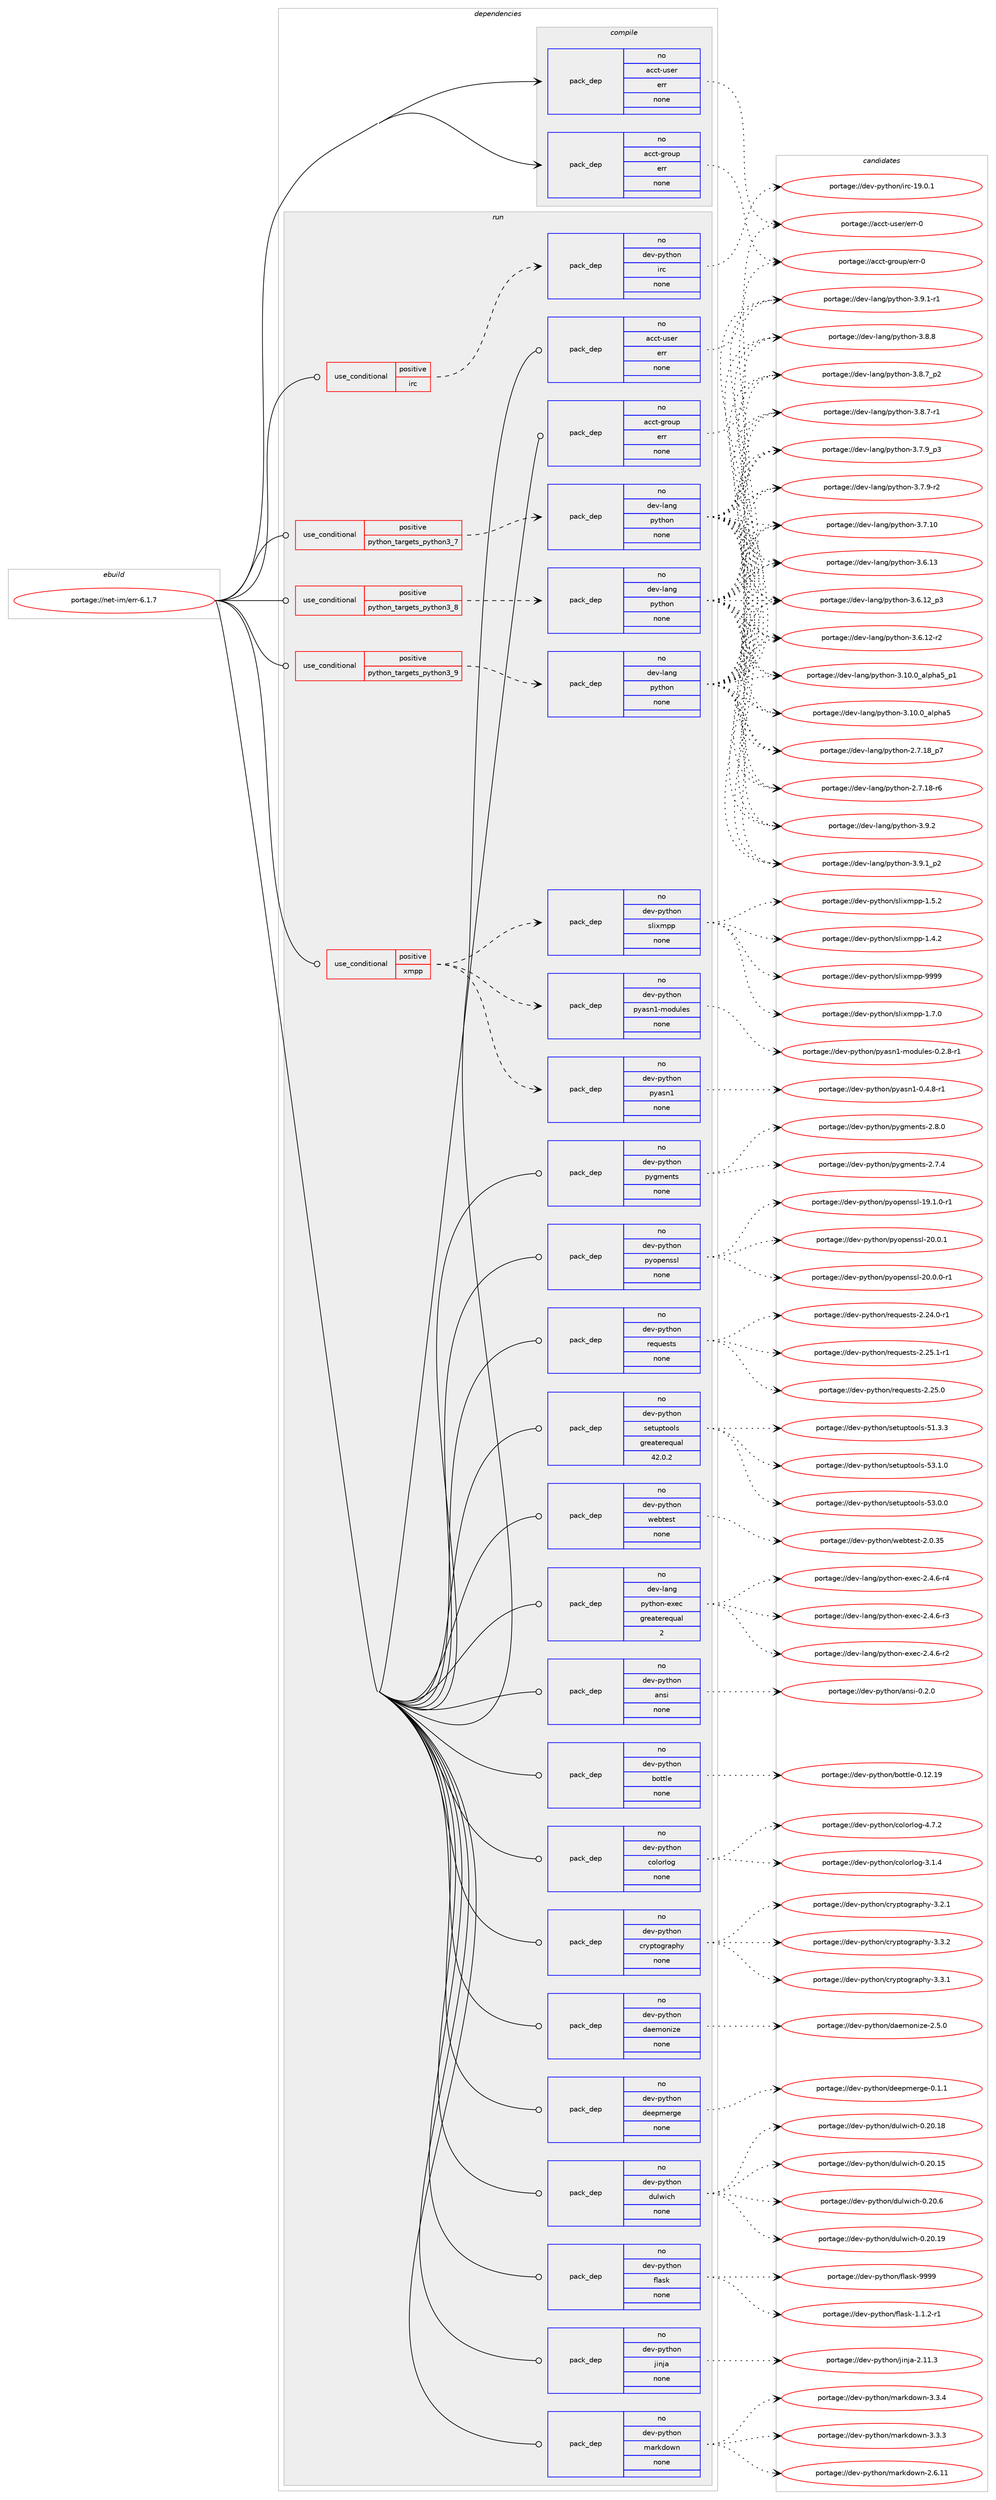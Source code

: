 digraph prolog {

# *************
# Graph options
# *************

newrank=true;
concentrate=true;
compound=true;
graph [rankdir=LR,fontname=Helvetica,fontsize=10,ranksep=1.5];#, ranksep=2.5, nodesep=0.2];
edge  [arrowhead=vee];
node  [fontname=Helvetica,fontsize=10];

# **********
# The ebuild
# **********

subgraph cluster_leftcol {
color=gray;
rank=same;
label=<<i>ebuild</i>>;
id [label="portage://net-im/err-6.1.7", color=red, width=4, href="../net-im/err-6.1.7.svg"];
}

# ****************
# The dependencies
# ****************

subgraph cluster_midcol {
color=gray;
label=<<i>dependencies</i>>;
subgraph cluster_compile {
fillcolor="#eeeeee";
style=filled;
label=<<i>compile</i>>;
subgraph pack6318 {
dependency8652 [label=<<TABLE BORDER="0" CELLBORDER="1" CELLSPACING="0" CELLPADDING="4" WIDTH="220"><TR><TD ROWSPAN="6" CELLPADDING="30">pack_dep</TD></TR><TR><TD WIDTH="110">no</TD></TR><TR><TD>acct-group</TD></TR><TR><TD>err</TD></TR><TR><TD>none</TD></TR><TR><TD></TD></TR></TABLE>>, shape=none, color=blue];
}
id:e -> dependency8652:w [weight=20,style="solid",arrowhead="vee"];
subgraph pack6319 {
dependency8653 [label=<<TABLE BORDER="0" CELLBORDER="1" CELLSPACING="0" CELLPADDING="4" WIDTH="220"><TR><TD ROWSPAN="6" CELLPADDING="30">pack_dep</TD></TR><TR><TD WIDTH="110">no</TD></TR><TR><TD>acct-user</TD></TR><TR><TD>err</TD></TR><TR><TD>none</TD></TR><TR><TD></TD></TR></TABLE>>, shape=none, color=blue];
}
id:e -> dependency8653:w [weight=20,style="solid",arrowhead="vee"];
}
subgraph cluster_compileandrun {
fillcolor="#eeeeee";
style=filled;
label=<<i>compile and run</i>>;
}
subgraph cluster_run {
fillcolor="#eeeeee";
style=filled;
label=<<i>run</i>>;
subgraph cond2243 {
dependency8654 [label=<<TABLE BORDER="0" CELLBORDER="1" CELLSPACING="0" CELLPADDING="4"><TR><TD ROWSPAN="3" CELLPADDING="10">use_conditional</TD></TR><TR><TD>positive</TD></TR><TR><TD>irc</TD></TR></TABLE>>, shape=none, color=red];
subgraph pack6320 {
dependency8655 [label=<<TABLE BORDER="0" CELLBORDER="1" CELLSPACING="0" CELLPADDING="4" WIDTH="220"><TR><TD ROWSPAN="6" CELLPADDING="30">pack_dep</TD></TR><TR><TD WIDTH="110">no</TD></TR><TR><TD>dev-python</TD></TR><TR><TD>irc</TD></TR><TR><TD>none</TD></TR><TR><TD></TD></TR></TABLE>>, shape=none, color=blue];
}
dependency8654:e -> dependency8655:w [weight=20,style="dashed",arrowhead="vee"];
}
id:e -> dependency8654:w [weight=20,style="solid",arrowhead="odot"];
subgraph cond2244 {
dependency8656 [label=<<TABLE BORDER="0" CELLBORDER="1" CELLSPACING="0" CELLPADDING="4"><TR><TD ROWSPAN="3" CELLPADDING="10">use_conditional</TD></TR><TR><TD>positive</TD></TR><TR><TD>python_targets_python3_7</TD></TR></TABLE>>, shape=none, color=red];
subgraph pack6321 {
dependency8657 [label=<<TABLE BORDER="0" CELLBORDER="1" CELLSPACING="0" CELLPADDING="4" WIDTH="220"><TR><TD ROWSPAN="6" CELLPADDING="30">pack_dep</TD></TR><TR><TD WIDTH="110">no</TD></TR><TR><TD>dev-lang</TD></TR><TR><TD>python</TD></TR><TR><TD>none</TD></TR><TR><TD></TD></TR></TABLE>>, shape=none, color=blue];
}
dependency8656:e -> dependency8657:w [weight=20,style="dashed",arrowhead="vee"];
}
id:e -> dependency8656:w [weight=20,style="solid",arrowhead="odot"];
subgraph cond2245 {
dependency8658 [label=<<TABLE BORDER="0" CELLBORDER="1" CELLSPACING="0" CELLPADDING="4"><TR><TD ROWSPAN="3" CELLPADDING="10">use_conditional</TD></TR><TR><TD>positive</TD></TR><TR><TD>python_targets_python3_8</TD></TR></TABLE>>, shape=none, color=red];
subgraph pack6322 {
dependency8659 [label=<<TABLE BORDER="0" CELLBORDER="1" CELLSPACING="0" CELLPADDING="4" WIDTH="220"><TR><TD ROWSPAN="6" CELLPADDING="30">pack_dep</TD></TR><TR><TD WIDTH="110">no</TD></TR><TR><TD>dev-lang</TD></TR><TR><TD>python</TD></TR><TR><TD>none</TD></TR><TR><TD></TD></TR></TABLE>>, shape=none, color=blue];
}
dependency8658:e -> dependency8659:w [weight=20,style="dashed",arrowhead="vee"];
}
id:e -> dependency8658:w [weight=20,style="solid",arrowhead="odot"];
subgraph cond2246 {
dependency8660 [label=<<TABLE BORDER="0" CELLBORDER="1" CELLSPACING="0" CELLPADDING="4"><TR><TD ROWSPAN="3" CELLPADDING="10">use_conditional</TD></TR><TR><TD>positive</TD></TR><TR><TD>python_targets_python3_9</TD></TR></TABLE>>, shape=none, color=red];
subgraph pack6323 {
dependency8661 [label=<<TABLE BORDER="0" CELLBORDER="1" CELLSPACING="0" CELLPADDING="4" WIDTH="220"><TR><TD ROWSPAN="6" CELLPADDING="30">pack_dep</TD></TR><TR><TD WIDTH="110">no</TD></TR><TR><TD>dev-lang</TD></TR><TR><TD>python</TD></TR><TR><TD>none</TD></TR><TR><TD></TD></TR></TABLE>>, shape=none, color=blue];
}
dependency8660:e -> dependency8661:w [weight=20,style="dashed",arrowhead="vee"];
}
id:e -> dependency8660:w [weight=20,style="solid",arrowhead="odot"];
subgraph cond2247 {
dependency8662 [label=<<TABLE BORDER="0" CELLBORDER="1" CELLSPACING="0" CELLPADDING="4"><TR><TD ROWSPAN="3" CELLPADDING="10">use_conditional</TD></TR><TR><TD>positive</TD></TR><TR><TD>xmpp</TD></TR></TABLE>>, shape=none, color=red];
subgraph pack6324 {
dependency8663 [label=<<TABLE BORDER="0" CELLBORDER="1" CELLSPACING="0" CELLPADDING="4" WIDTH="220"><TR><TD ROWSPAN="6" CELLPADDING="30">pack_dep</TD></TR><TR><TD WIDTH="110">no</TD></TR><TR><TD>dev-python</TD></TR><TR><TD>pyasn1</TD></TR><TR><TD>none</TD></TR><TR><TD></TD></TR></TABLE>>, shape=none, color=blue];
}
dependency8662:e -> dependency8663:w [weight=20,style="dashed",arrowhead="vee"];
subgraph pack6325 {
dependency8664 [label=<<TABLE BORDER="0" CELLBORDER="1" CELLSPACING="0" CELLPADDING="4" WIDTH="220"><TR><TD ROWSPAN="6" CELLPADDING="30">pack_dep</TD></TR><TR><TD WIDTH="110">no</TD></TR><TR><TD>dev-python</TD></TR><TR><TD>pyasn1-modules</TD></TR><TR><TD>none</TD></TR><TR><TD></TD></TR></TABLE>>, shape=none, color=blue];
}
dependency8662:e -> dependency8664:w [weight=20,style="dashed",arrowhead="vee"];
subgraph pack6326 {
dependency8665 [label=<<TABLE BORDER="0" CELLBORDER="1" CELLSPACING="0" CELLPADDING="4" WIDTH="220"><TR><TD ROWSPAN="6" CELLPADDING="30">pack_dep</TD></TR><TR><TD WIDTH="110">no</TD></TR><TR><TD>dev-python</TD></TR><TR><TD>slixmpp</TD></TR><TR><TD>none</TD></TR><TR><TD></TD></TR></TABLE>>, shape=none, color=blue];
}
dependency8662:e -> dependency8665:w [weight=20,style="dashed",arrowhead="vee"];
}
id:e -> dependency8662:w [weight=20,style="solid",arrowhead="odot"];
subgraph pack6327 {
dependency8666 [label=<<TABLE BORDER="0" CELLBORDER="1" CELLSPACING="0" CELLPADDING="4" WIDTH="220"><TR><TD ROWSPAN="6" CELLPADDING="30">pack_dep</TD></TR><TR><TD WIDTH="110">no</TD></TR><TR><TD>acct-group</TD></TR><TR><TD>err</TD></TR><TR><TD>none</TD></TR><TR><TD></TD></TR></TABLE>>, shape=none, color=blue];
}
id:e -> dependency8666:w [weight=20,style="solid",arrowhead="odot"];
subgraph pack6328 {
dependency8667 [label=<<TABLE BORDER="0" CELLBORDER="1" CELLSPACING="0" CELLPADDING="4" WIDTH="220"><TR><TD ROWSPAN="6" CELLPADDING="30">pack_dep</TD></TR><TR><TD WIDTH="110">no</TD></TR><TR><TD>acct-user</TD></TR><TR><TD>err</TD></TR><TR><TD>none</TD></TR><TR><TD></TD></TR></TABLE>>, shape=none, color=blue];
}
id:e -> dependency8667:w [weight=20,style="solid",arrowhead="odot"];
subgraph pack6329 {
dependency8668 [label=<<TABLE BORDER="0" CELLBORDER="1" CELLSPACING="0" CELLPADDING="4" WIDTH="220"><TR><TD ROWSPAN="6" CELLPADDING="30">pack_dep</TD></TR><TR><TD WIDTH="110">no</TD></TR><TR><TD>dev-lang</TD></TR><TR><TD>python-exec</TD></TR><TR><TD>greaterequal</TD></TR><TR><TD>2</TD></TR></TABLE>>, shape=none, color=blue];
}
id:e -> dependency8668:w [weight=20,style="solid",arrowhead="odot"];
subgraph pack6330 {
dependency8669 [label=<<TABLE BORDER="0" CELLBORDER="1" CELLSPACING="0" CELLPADDING="4" WIDTH="220"><TR><TD ROWSPAN="6" CELLPADDING="30">pack_dep</TD></TR><TR><TD WIDTH="110">no</TD></TR><TR><TD>dev-python</TD></TR><TR><TD>ansi</TD></TR><TR><TD>none</TD></TR><TR><TD></TD></TR></TABLE>>, shape=none, color=blue];
}
id:e -> dependency8669:w [weight=20,style="solid",arrowhead="odot"];
subgraph pack6331 {
dependency8670 [label=<<TABLE BORDER="0" CELLBORDER="1" CELLSPACING="0" CELLPADDING="4" WIDTH="220"><TR><TD ROWSPAN="6" CELLPADDING="30">pack_dep</TD></TR><TR><TD WIDTH="110">no</TD></TR><TR><TD>dev-python</TD></TR><TR><TD>bottle</TD></TR><TR><TD>none</TD></TR><TR><TD></TD></TR></TABLE>>, shape=none, color=blue];
}
id:e -> dependency8670:w [weight=20,style="solid",arrowhead="odot"];
subgraph pack6332 {
dependency8671 [label=<<TABLE BORDER="0" CELLBORDER="1" CELLSPACING="0" CELLPADDING="4" WIDTH="220"><TR><TD ROWSPAN="6" CELLPADDING="30">pack_dep</TD></TR><TR><TD WIDTH="110">no</TD></TR><TR><TD>dev-python</TD></TR><TR><TD>colorlog</TD></TR><TR><TD>none</TD></TR><TR><TD></TD></TR></TABLE>>, shape=none, color=blue];
}
id:e -> dependency8671:w [weight=20,style="solid",arrowhead="odot"];
subgraph pack6333 {
dependency8672 [label=<<TABLE BORDER="0" CELLBORDER="1" CELLSPACING="0" CELLPADDING="4" WIDTH="220"><TR><TD ROWSPAN="6" CELLPADDING="30">pack_dep</TD></TR><TR><TD WIDTH="110">no</TD></TR><TR><TD>dev-python</TD></TR><TR><TD>cryptography</TD></TR><TR><TD>none</TD></TR><TR><TD></TD></TR></TABLE>>, shape=none, color=blue];
}
id:e -> dependency8672:w [weight=20,style="solid",arrowhead="odot"];
subgraph pack6334 {
dependency8673 [label=<<TABLE BORDER="0" CELLBORDER="1" CELLSPACING="0" CELLPADDING="4" WIDTH="220"><TR><TD ROWSPAN="6" CELLPADDING="30">pack_dep</TD></TR><TR><TD WIDTH="110">no</TD></TR><TR><TD>dev-python</TD></TR><TR><TD>daemonize</TD></TR><TR><TD>none</TD></TR><TR><TD></TD></TR></TABLE>>, shape=none, color=blue];
}
id:e -> dependency8673:w [weight=20,style="solid",arrowhead="odot"];
subgraph pack6335 {
dependency8674 [label=<<TABLE BORDER="0" CELLBORDER="1" CELLSPACING="0" CELLPADDING="4" WIDTH="220"><TR><TD ROWSPAN="6" CELLPADDING="30">pack_dep</TD></TR><TR><TD WIDTH="110">no</TD></TR><TR><TD>dev-python</TD></TR><TR><TD>deepmerge</TD></TR><TR><TD>none</TD></TR><TR><TD></TD></TR></TABLE>>, shape=none, color=blue];
}
id:e -> dependency8674:w [weight=20,style="solid",arrowhead="odot"];
subgraph pack6336 {
dependency8675 [label=<<TABLE BORDER="0" CELLBORDER="1" CELLSPACING="0" CELLPADDING="4" WIDTH="220"><TR><TD ROWSPAN="6" CELLPADDING="30">pack_dep</TD></TR><TR><TD WIDTH="110">no</TD></TR><TR><TD>dev-python</TD></TR><TR><TD>dulwich</TD></TR><TR><TD>none</TD></TR><TR><TD></TD></TR></TABLE>>, shape=none, color=blue];
}
id:e -> dependency8675:w [weight=20,style="solid",arrowhead="odot"];
subgraph pack6337 {
dependency8676 [label=<<TABLE BORDER="0" CELLBORDER="1" CELLSPACING="0" CELLPADDING="4" WIDTH="220"><TR><TD ROWSPAN="6" CELLPADDING="30">pack_dep</TD></TR><TR><TD WIDTH="110">no</TD></TR><TR><TD>dev-python</TD></TR><TR><TD>flask</TD></TR><TR><TD>none</TD></TR><TR><TD></TD></TR></TABLE>>, shape=none, color=blue];
}
id:e -> dependency8676:w [weight=20,style="solid",arrowhead="odot"];
subgraph pack6338 {
dependency8677 [label=<<TABLE BORDER="0" CELLBORDER="1" CELLSPACING="0" CELLPADDING="4" WIDTH="220"><TR><TD ROWSPAN="6" CELLPADDING="30">pack_dep</TD></TR><TR><TD WIDTH="110">no</TD></TR><TR><TD>dev-python</TD></TR><TR><TD>jinja</TD></TR><TR><TD>none</TD></TR><TR><TD></TD></TR></TABLE>>, shape=none, color=blue];
}
id:e -> dependency8677:w [weight=20,style="solid",arrowhead="odot"];
subgraph pack6339 {
dependency8678 [label=<<TABLE BORDER="0" CELLBORDER="1" CELLSPACING="0" CELLPADDING="4" WIDTH="220"><TR><TD ROWSPAN="6" CELLPADDING="30">pack_dep</TD></TR><TR><TD WIDTH="110">no</TD></TR><TR><TD>dev-python</TD></TR><TR><TD>markdown</TD></TR><TR><TD>none</TD></TR><TR><TD></TD></TR></TABLE>>, shape=none, color=blue];
}
id:e -> dependency8678:w [weight=20,style="solid",arrowhead="odot"];
subgraph pack6340 {
dependency8679 [label=<<TABLE BORDER="0" CELLBORDER="1" CELLSPACING="0" CELLPADDING="4" WIDTH="220"><TR><TD ROWSPAN="6" CELLPADDING="30">pack_dep</TD></TR><TR><TD WIDTH="110">no</TD></TR><TR><TD>dev-python</TD></TR><TR><TD>pygments</TD></TR><TR><TD>none</TD></TR><TR><TD></TD></TR></TABLE>>, shape=none, color=blue];
}
id:e -> dependency8679:w [weight=20,style="solid",arrowhead="odot"];
subgraph pack6341 {
dependency8680 [label=<<TABLE BORDER="0" CELLBORDER="1" CELLSPACING="0" CELLPADDING="4" WIDTH="220"><TR><TD ROWSPAN="6" CELLPADDING="30">pack_dep</TD></TR><TR><TD WIDTH="110">no</TD></TR><TR><TD>dev-python</TD></TR><TR><TD>pyopenssl</TD></TR><TR><TD>none</TD></TR><TR><TD></TD></TR></TABLE>>, shape=none, color=blue];
}
id:e -> dependency8680:w [weight=20,style="solid",arrowhead="odot"];
subgraph pack6342 {
dependency8681 [label=<<TABLE BORDER="0" CELLBORDER="1" CELLSPACING="0" CELLPADDING="4" WIDTH="220"><TR><TD ROWSPAN="6" CELLPADDING="30">pack_dep</TD></TR><TR><TD WIDTH="110">no</TD></TR><TR><TD>dev-python</TD></TR><TR><TD>requests</TD></TR><TR><TD>none</TD></TR><TR><TD></TD></TR></TABLE>>, shape=none, color=blue];
}
id:e -> dependency8681:w [weight=20,style="solid",arrowhead="odot"];
subgraph pack6343 {
dependency8682 [label=<<TABLE BORDER="0" CELLBORDER="1" CELLSPACING="0" CELLPADDING="4" WIDTH="220"><TR><TD ROWSPAN="6" CELLPADDING="30">pack_dep</TD></TR><TR><TD WIDTH="110">no</TD></TR><TR><TD>dev-python</TD></TR><TR><TD>setuptools</TD></TR><TR><TD>greaterequal</TD></TR><TR><TD>42.0.2</TD></TR></TABLE>>, shape=none, color=blue];
}
id:e -> dependency8682:w [weight=20,style="solid",arrowhead="odot"];
subgraph pack6344 {
dependency8683 [label=<<TABLE BORDER="0" CELLBORDER="1" CELLSPACING="0" CELLPADDING="4" WIDTH="220"><TR><TD ROWSPAN="6" CELLPADDING="30">pack_dep</TD></TR><TR><TD WIDTH="110">no</TD></TR><TR><TD>dev-python</TD></TR><TR><TD>webtest</TD></TR><TR><TD>none</TD></TR><TR><TD></TD></TR></TABLE>>, shape=none, color=blue];
}
id:e -> dependency8683:w [weight=20,style="solid",arrowhead="odot"];
}
}

# **************
# The candidates
# **************

subgraph cluster_choices {
rank=same;
color=gray;
label=<<i>candidates</i>>;

subgraph choice6318 {
color=black;
nodesep=1;
choice97999911645103114111117112471011141144548 [label="portage://acct-group/err-0", color=red, width=4,href="../acct-group/err-0.svg"];
dependency8652:e -> choice97999911645103114111117112471011141144548:w [style=dotted,weight="100"];
}
subgraph choice6319 {
color=black;
nodesep=1;
choice97999911645117115101114471011141144548 [label="portage://acct-user/err-0", color=red, width=4,href="../acct-user/err-0.svg"];
dependency8653:e -> choice97999911645117115101114471011141144548:w [style=dotted,weight="100"];
}
subgraph choice6320 {
color=black;
nodesep=1;
choice10010111845112121116104111110471051149945495746484649 [label="portage://dev-python/irc-19.0.1", color=red, width=4,href="../dev-python/irc-19.0.1.svg"];
dependency8655:e -> choice10010111845112121116104111110471051149945495746484649:w [style=dotted,weight="100"];
}
subgraph choice6321 {
color=black;
nodesep=1;
choice100101118451089711010347112121116104111110455146574650 [label="portage://dev-lang/python-3.9.2", color=red, width=4,href="../dev-lang/python-3.9.2.svg"];
choice1001011184510897110103471121211161041111104551465746499511250 [label="portage://dev-lang/python-3.9.1_p2", color=red, width=4,href="../dev-lang/python-3.9.1_p2.svg"];
choice1001011184510897110103471121211161041111104551465746494511449 [label="portage://dev-lang/python-3.9.1-r1", color=red, width=4,href="../dev-lang/python-3.9.1-r1.svg"];
choice100101118451089711010347112121116104111110455146564656 [label="portage://dev-lang/python-3.8.8", color=red, width=4,href="../dev-lang/python-3.8.8.svg"];
choice1001011184510897110103471121211161041111104551465646559511250 [label="portage://dev-lang/python-3.8.7_p2", color=red, width=4,href="../dev-lang/python-3.8.7_p2.svg"];
choice1001011184510897110103471121211161041111104551465646554511449 [label="portage://dev-lang/python-3.8.7-r1", color=red, width=4,href="../dev-lang/python-3.8.7-r1.svg"];
choice1001011184510897110103471121211161041111104551465546579511251 [label="portage://dev-lang/python-3.7.9_p3", color=red, width=4,href="../dev-lang/python-3.7.9_p3.svg"];
choice1001011184510897110103471121211161041111104551465546574511450 [label="portage://dev-lang/python-3.7.9-r2", color=red, width=4,href="../dev-lang/python-3.7.9-r2.svg"];
choice10010111845108971101034711212111610411111045514655464948 [label="portage://dev-lang/python-3.7.10", color=red, width=4,href="../dev-lang/python-3.7.10.svg"];
choice10010111845108971101034711212111610411111045514654464951 [label="portage://dev-lang/python-3.6.13", color=red, width=4,href="../dev-lang/python-3.6.13.svg"];
choice100101118451089711010347112121116104111110455146544649509511251 [label="portage://dev-lang/python-3.6.12_p3", color=red, width=4,href="../dev-lang/python-3.6.12_p3.svg"];
choice100101118451089711010347112121116104111110455146544649504511450 [label="portage://dev-lang/python-3.6.12-r2", color=red, width=4,href="../dev-lang/python-3.6.12-r2.svg"];
choice10010111845108971101034711212111610411111045514649484648959710811210497539511249 [label="portage://dev-lang/python-3.10.0_alpha5_p1", color=red, width=4,href="../dev-lang/python-3.10.0_alpha5_p1.svg"];
choice1001011184510897110103471121211161041111104551464948464895971081121049753 [label="portage://dev-lang/python-3.10.0_alpha5", color=red, width=4,href="../dev-lang/python-3.10.0_alpha5.svg"];
choice100101118451089711010347112121116104111110455046554649569511255 [label="portage://dev-lang/python-2.7.18_p7", color=red, width=4,href="../dev-lang/python-2.7.18_p7.svg"];
choice100101118451089711010347112121116104111110455046554649564511454 [label="portage://dev-lang/python-2.7.18-r6", color=red, width=4,href="../dev-lang/python-2.7.18-r6.svg"];
dependency8657:e -> choice100101118451089711010347112121116104111110455146574650:w [style=dotted,weight="100"];
dependency8657:e -> choice1001011184510897110103471121211161041111104551465746499511250:w [style=dotted,weight="100"];
dependency8657:e -> choice1001011184510897110103471121211161041111104551465746494511449:w [style=dotted,weight="100"];
dependency8657:e -> choice100101118451089711010347112121116104111110455146564656:w [style=dotted,weight="100"];
dependency8657:e -> choice1001011184510897110103471121211161041111104551465646559511250:w [style=dotted,weight="100"];
dependency8657:e -> choice1001011184510897110103471121211161041111104551465646554511449:w [style=dotted,weight="100"];
dependency8657:e -> choice1001011184510897110103471121211161041111104551465546579511251:w [style=dotted,weight="100"];
dependency8657:e -> choice1001011184510897110103471121211161041111104551465546574511450:w [style=dotted,weight="100"];
dependency8657:e -> choice10010111845108971101034711212111610411111045514655464948:w [style=dotted,weight="100"];
dependency8657:e -> choice10010111845108971101034711212111610411111045514654464951:w [style=dotted,weight="100"];
dependency8657:e -> choice100101118451089711010347112121116104111110455146544649509511251:w [style=dotted,weight="100"];
dependency8657:e -> choice100101118451089711010347112121116104111110455146544649504511450:w [style=dotted,weight="100"];
dependency8657:e -> choice10010111845108971101034711212111610411111045514649484648959710811210497539511249:w [style=dotted,weight="100"];
dependency8657:e -> choice1001011184510897110103471121211161041111104551464948464895971081121049753:w [style=dotted,weight="100"];
dependency8657:e -> choice100101118451089711010347112121116104111110455046554649569511255:w [style=dotted,weight="100"];
dependency8657:e -> choice100101118451089711010347112121116104111110455046554649564511454:w [style=dotted,weight="100"];
}
subgraph choice6322 {
color=black;
nodesep=1;
choice100101118451089711010347112121116104111110455146574650 [label="portage://dev-lang/python-3.9.2", color=red, width=4,href="../dev-lang/python-3.9.2.svg"];
choice1001011184510897110103471121211161041111104551465746499511250 [label="portage://dev-lang/python-3.9.1_p2", color=red, width=4,href="../dev-lang/python-3.9.1_p2.svg"];
choice1001011184510897110103471121211161041111104551465746494511449 [label="portage://dev-lang/python-3.9.1-r1", color=red, width=4,href="../dev-lang/python-3.9.1-r1.svg"];
choice100101118451089711010347112121116104111110455146564656 [label="portage://dev-lang/python-3.8.8", color=red, width=4,href="../dev-lang/python-3.8.8.svg"];
choice1001011184510897110103471121211161041111104551465646559511250 [label="portage://dev-lang/python-3.8.7_p2", color=red, width=4,href="../dev-lang/python-3.8.7_p2.svg"];
choice1001011184510897110103471121211161041111104551465646554511449 [label="portage://dev-lang/python-3.8.7-r1", color=red, width=4,href="../dev-lang/python-3.8.7-r1.svg"];
choice1001011184510897110103471121211161041111104551465546579511251 [label="portage://dev-lang/python-3.7.9_p3", color=red, width=4,href="../dev-lang/python-3.7.9_p3.svg"];
choice1001011184510897110103471121211161041111104551465546574511450 [label="portage://dev-lang/python-3.7.9-r2", color=red, width=4,href="../dev-lang/python-3.7.9-r2.svg"];
choice10010111845108971101034711212111610411111045514655464948 [label="portage://dev-lang/python-3.7.10", color=red, width=4,href="../dev-lang/python-3.7.10.svg"];
choice10010111845108971101034711212111610411111045514654464951 [label="portage://dev-lang/python-3.6.13", color=red, width=4,href="../dev-lang/python-3.6.13.svg"];
choice100101118451089711010347112121116104111110455146544649509511251 [label="portage://dev-lang/python-3.6.12_p3", color=red, width=4,href="../dev-lang/python-3.6.12_p3.svg"];
choice100101118451089711010347112121116104111110455146544649504511450 [label="portage://dev-lang/python-3.6.12-r2", color=red, width=4,href="../dev-lang/python-3.6.12-r2.svg"];
choice10010111845108971101034711212111610411111045514649484648959710811210497539511249 [label="portage://dev-lang/python-3.10.0_alpha5_p1", color=red, width=4,href="../dev-lang/python-3.10.0_alpha5_p1.svg"];
choice1001011184510897110103471121211161041111104551464948464895971081121049753 [label="portage://dev-lang/python-3.10.0_alpha5", color=red, width=4,href="../dev-lang/python-3.10.0_alpha5.svg"];
choice100101118451089711010347112121116104111110455046554649569511255 [label="portage://dev-lang/python-2.7.18_p7", color=red, width=4,href="../dev-lang/python-2.7.18_p7.svg"];
choice100101118451089711010347112121116104111110455046554649564511454 [label="portage://dev-lang/python-2.7.18-r6", color=red, width=4,href="../dev-lang/python-2.7.18-r6.svg"];
dependency8659:e -> choice100101118451089711010347112121116104111110455146574650:w [style=dotted,weight="100"];
dependency8659:e -> choice1001011184510897110103471121211161041111104551465746499511250:w [style=dotted,weight="100"];
dependency8659:e -> choice1001011184510897110103471121211161041111104551465746494511449:w [style=dotted,weight="100"];
dependency8659:e -> choice100101118451089711010347112121116104111110455146564656:w [style=dotted,weight="100"];
dependency8659:e -> choice1001011184510897110103471121211161041111104551465646559511250:w [style=dotted,weight="100"];
dependency8659:e -> choice1001011184510897110103471121211161041111104551465646554511449:w [style=dotted,weight="100"];
dependency8659:e -> choice1001011184510897110103471121211161041111104551465546579511251:w [style=dotted,weight="100"];
dependency8659:e -> choice1001011184510897110103471121211161041111104551465546574511450:w [style=dotted,weight="100"];
dependency8659:e -> choice10010111845108971101034711212111610411111045514655464948:w [style=dotted,weight="100"];
dependency8659:e -> choice10010111845108971101034711212111610411111045514654464951:w [style=dotted,weight="100"];
dependency8659:e -> choice100101118451089711010347112121116104111110455146544649509511251:w [style=dotted,weight="100"];
dependency8659:e -> choice100101118451089711010347112121116104111110455146544649504511450:w [style=dotted,weight="100"];
dependency8659:e -> choice10010111845108971101034711212111610411111045514649484648959710811210497539511249:w [style=dotted,weight="100"];
dependency8659:e -> choice1001011184510897110103471121211161041111104551464948464895971081121049753:w [style=dotted,weight="100"];
dependency8659:e -> choice100101118451089711010347112121116104111110455046554649569511255:w [style=dotted,weight="100"];
dependency8659:e -> choice100101118451089711010347112121116104111110455046554649564511454:w [style=dotted,weight="100"];
}
subgraph choice6323 {
color=black;
nodesep=1;
choice100101118451089711010347112121116104111110455146574650 [label="portage://dev-lang/python-3.9.2", color=red, width=4,href="../dev-lang/python-3.9.2.svg"];
choice1001011184510897110103471121211161041111104551465746499511250 [label="portage://dev-lang/python-3.9.1_p2", color=red, width=4,href="../dev-lang/python-3.9.1_p2.svg"];
choice1001011184510897110103471121211161041111104551465746494511449 [label="portage://dev-lang/python-3.9.1-r1", color=red, width=4,href="../dev-lang/python-3.9.1-r1.svg"];
choice100101118451089711010347112121116104111110455146564656 [label="portage://dev-lang/python-3.8.8", color=red, width=4,href="../dev-lang/python-3.8.8.svg"];
choice1001011184510897110103471121211161041111104551465646559511250 [label="portage://dev-lang/python-3.8.7_p2", color=red, width=4,href="../dev-lang/python-3.8.7_p2.svg"];
choice1001011184510897110103471121211161041111104551465646554511449 [label="portage://dev-lang/python-3.8.7-r1", color=red, width=4,href="../dev-lang/python-3.8.7-r1.svg"];
choice1001011184510897110103471121211161041111104551465546579511251 [label="portage://dev-lang/python-3.7.9_p3", color=red, width=4,href="../dev-lang/python-3.7.9_p3.svg"];
choice1001011184510897110103471121211161041111104551465546574511450 [label="portage://dev-lang/python-3.7.9-r2", color=red, width=4,href="../dev-lang/python-3.7.9-r2.svg"];
choice10010111845108971101034711212111610411111045514655464948 [label="portage://dev-lang/python-3.7.10", color=red, width=4,href="../dev-lang/python-3.7.10.svg"];
choice10010111845108971101034711212111610411111045514654464951 [label="portage://dev-lang/python-3.6.13", color=red, width=4,href="../dev-lang/python-3.6.13.svg"];
choice100101118451089711010347112121116104111110455146544649509511251 [label="portage://dev-lang/python-3.6.12_p3", color=red, width=4,href="../dev-lang/python-3.6.12_p3.svg"];
choice100101118451089711010347112121116104111110455146544649504511450 [label="portage://dev-lang/python-3.6.12-r2", color=red, width=4,href="../dev-lang/python-3.6.12-r2.svg"];
choice10010111845108971101034711212111610411111045514649484648959710811210497539511249 [label="portage://dev-lang/python-3.10.0_alpha5_p1", color=red, width=4,href="../dev-lang/python-3.10.0_alpha5_p1.svg"];
choice1001011184510897110103471121211161041111104551464948464895971081121049753 [label="portage://dev-lang/python-3.10.0_alpha5", color=red, width=4,href="../dev-lang/python-3.10.0_alpha5.svg"];
choice100101118451089711010347112121116104111110455046554649569511255 [label="portage://dev-lang/python-2.7.18_p7", color=red, width=4,href="../dev-lang/python-2.7.18_p7.svg"];
choice100101118451089711010347112121116104111110455046554649564511454 [label="portage://dev-lang/python-2.7.18-r6", color=red, width=4,href="../dev-lang/python-2.7.18-r6.svg"];
dependency8661:e -> choice100101118451089711010347112121116104111110455146574650:w [style=dotted,weight="100"];
dependency8661:e -> choice1001011184510897110103471121211161041111104551465746499511250:w [style=dotted,weight="100"];
dependency8661:e -> choice1001011184510897110103471121211161041111104551465746494511449:w [style=dotted,weight="100"];
dependency8661:e -> choice100101118451089711010347112121116104111110455146564656:w [style=dotted,weight="100"];
dependency8661:e -> choice1001011184510897110103471121211161041111104551465646559511250:w [style=dotted,weight="100"];
dependency8661:e -> choice1001011184510897110103471121211161041111104551465646554511449:w [style=dotted,weight="100"];
dependency8661:e -> choice1001011184510897110103471121211161041111104551465546579511251:w [style=dotted,weight="100"];
dependency8661:e -> choice1001011184510897110103471121211161041111104551465546574511450:w [style=dotted,weight="100"];
dependency8661:e -> choice10010111845108971101034711212111610411111045514655464948:w [style=dotted,weight="100"];
dependency8661:e -> choice10010111845108971101034711212111610411111045514654464951:w [style=dotted,weight="100"];
dependency8661:e -> choice100101118451089711010347112121116104111110455146544649509511251:w [style=dotted,weight="100"];
dependency8661:e -> choice100101118451089711010347112121116104111110455146544649504511450:w [style=dotted,weight="100"];
dependency8661:e -> choice10010111845108971101034711212111610411111045514649484648959710811210497539511249:w [style=dotted,weight="100"];
dependency8661:e -> choice1001011184510897110103471121211161041111104551464948464895971081121049753:w [style=dotted,weight="100"];
dependency8661:e -> choice100101118451089711010347112121116104111110455046554649569511255:w [style=dotted,weight="100"];
dependency8661:e -> choice100101118451089711010347112121116104111110455046554649564511454:w [style=dotted,weight="100"];
}
subgraph choice6324 {
color=black;
nodesep=1;
choice100101118451121211161041111104711212197115110494548465246564511449 [label="portage://dev-python/pyasn1-0.4.8-r1", color=red, width=4,href="../dev-python/pyasn1-0.4.8-r1.svg"];
dependency8663:e -> choice100101118451121211161041111104711212197115110494548465246564511449:w [style=dotted,weight="100"];
}
subgraph choice6325 {
color=black;
nodesep=1;
choice10010111845112121116104111110471121219711511049451091111001171081011154548465046564511449 [label="portage://dev-python/pyasn1-modules-0.2.8-r1", color=red, width=4,href="../dev-python/pyasn1-modules-0.2.8-r1.svg"];
dependency8664:e -> choice10010111845112121116104111110471121219711511049451091111001171081011154548465046564511449:w [style=dotted,weight="100"];
}
subgraph choice6326 {
color=black;
nodesep=1;
choice10010111845112121116104111110471151081051201091121124557575757 [label="portage://dev-python/slixmpp-9999", color=red, width=4,href="../dev-python/slixmpp-9999.svg"];
choice1001011184511212111610411111047115108105120109112112454946554648 [label="portage://dev-python/slixmpp-1.7.0", color=red, width=4,href="../dev-python/slixmpp-1.7.0.svg"];
choice1001011184511212111610411111047115108105120109112112454946534650 [label="portage://dev-python/slixmpp-1.5.2", color=red, width=4,href="../dev-python/slixmpp-1.5.2.svg"];
choice1001011184511212111610411111047115108105120109112112454946524650 [label="portage://dev-python/slixmpp-1.4.2", color=red, width=4,href="../dev-python/slixmpp-1.4.2.svg"];
dependency8665:e -> choice10010111845112121116104111110471151081051201091121124557575757:w [style=dotted,weight="100"];
dependency8665:e -> choice1001011184511212111610411111047115108105120109112112454946554648:w [style=dotted,weight="100"];
dependency8665:e -> choice1001011184511212111610411111047115108105120109112112454946534650:w [style=dotted,weight="100"];
dependency8665:e -> choice1001011184511212111610411111047115108105120109112112454946524650:w [style=dotted,weight="100"];
}
subgraph choice6327 {
color=black;
nodesep=1;
choice97999911645103114111117112471011141144548 [label="portage://acct-group/err-0", color=red, width=4,href="../acct-group/err-0.svg"];
dependency8666:e -> choice97999911645103114111117112471011141144548:w [style=dotted,weight="100"];
}
subgraph choice6328 {
color=black;
nodesep=1;
choice97999911645117115101114471011141144548 [label="portage://acct-user/err-0", color=red, width=4,href="../acct-user/err-0.svg"];
dependency8667:e -> choice97999911645117115101114471011141144548:w [style=dotted,weight="100"];
}
subgraph choice6329 {
color=black;
nodesep=1;
choice10010111845108971101034711212111610411111045101120101994550465246544511452 [label="portage://dev-lang/python-exec-2.4.6-r4", color=red, width=4,href="../dev-lang/python-exec-2.4.6-r4.svg"];
choice10010111845108971101034711212111610411111045101120101994550465246544511451 [label="portage://dev-lang/python-exec-2.4.6-r3", color=red, width=4,href="../dev-lang/python-exec-2.4.6-r3.svg"];
choice10010111845108971101034711212111610411111045101120101994550465246544511450 [label="portage://dev-lang/python-exec-2.4.6-r2", color=red, width=4,href="../dev-lang/python-exec-2.4.6-r2.svg"];
dependency8668:e -> choice10010111845108971101034711212111610411111045101120101994550465246544511452:w [style=dotted,weight="100"];
dependency8668:e -> choice10010111845108971101034711212111610411111045101120101994550465246544511451:w [style=dotted,weight="100"];
dependency8668:e -> choice10010111845108971101034711212111610411111045101120101994550465246544511450:w [style=dotted,weight="100"];
}
subgraph choice6330 {
color=black;
nodesep=1;
choice100101118451121211161041111104797110115105454846504648 [label="portage://dev-python/ansi-0.2.0", color=red, width=4,href="../dev-python/ansi-0.2.0.svg"];
dependency8669:e -> choice100101118451121211161041111104797110115105454846504648:w [style=dotted,weight="100"];
}
subgraph choice6331 {
color=black;
nodesep=1;
choice1001011184511212111610411111047981111161161081014548464950464957 [label="portage://dev-python/bottle-0.12.19", color=red, width=4,href="../dev-python/bottle-0.12.19.svg"];
dependency8670:e -> choice1001011184511212111610411111047981111161161081014548464950464957:w [style=dotted,weight="100"];
}
subgraph choice6332 {
color=black;
nodesep=1;
choice100101118451121211161041111104799111108111114108111103455246554650 [label="portage://dev-python/colorlog-4.7.2", color=red, width=4,href="../dev-python/colorlog-4.7.2.svg"];
choice100101118451121211161041111104799111108111114108111103455146494652 [label="portage://dev-python/colorlog-3.1.4", color=red, width=4,href="../dev-python/colorlog-3.1.4.svg"];
dependency8671:e -> choice100101118451121211161041111104799111108111114108111103455246554650:w [style=dotted,weight="100"];
dependency8671:e -> choice100101118451121211161041111104799111108111114108111103455146494652:w [style=dotted,weight="100"];
}
subgraph choice6333 {
color=black;
nodesep=1;
choice10010111845112121116104111110479911412111211611110311497112104121455146514650 [label="portage://dev-python/cryptography-3.3.2", color=red, width=4,href="../dev-python/cryptography-3.3.2.svg"];
choice10010111845112121116104111110479911412111211611110311497112104121455146514649 [label="portage://dev-python/cryptography-3.3.1", color=red, width=4,href="../dev-python/cryptography-3.3.1.svg"];
choice10010111845112121116104111110479911412111211611110311497112104121455146504649 [label="portage://dev-python/cryptography-3.2.1", color=red, width=4,href="../dev-python/cryptography-3.2.1.svg"];
dependency8672:e -> choice10010111845112121116104111110479911412111211611110311497112104121455146514650:w [style=dotted,weight="100"];
dependency8672:e -> choice10010111845112121116104111110479911412111211611110311497112104121455146514649:w [style=dotted,weight="100"];
dependency8672:e -> choice10010111845112121116104111110479911412111211611110311497112104121455146504649:w [style=dotted,weight="100"];
}
subgraph choice6334 {
color=black;
nodesep=1;
choice100101118451121211161041111104710097101109111110105122101455046534648 [label="portage://dev-python/daemonize-2.5.0", color=red, width=4,href="../dev-python/daemonize-2.5.0.svg"];
dependency8673:e -> choice100101118451121211161041111104710097101109111110105122101455046534648:w [style=dotted,weight="100"];
}
subgraph choice6335 {
color=black;
nodesep=1;
choice1001011184511212111610411111047100101101112109101114103101454846494649 [label="portage://dev-python/deepmerge-0.1.1", color=red, width=4,href="../dev-python/deepmerge-0.1.1.svg"];
dependency8674:e -> choice1001011184511212111610411111047100101101112109101114103101454846494649:w [style=dotted,weight="100"];
}
subgraph choice6336 {
color=black;
nodesep=1;
choice10010111845112121116104111110471001171081191059910445484650484654 [label="portage://dev-python/dulwich-0.20.6", color=red, width=4,href="../dev-python/dulwich-0.20.6.svg"];
choice1001011184511212111610411111047100117108119105991044548465048464957 [label="portage://dev-python/dulwich-0.20.19", color=red, width=4,href="../dev-python/dulwich-0.20.19.svg"];
choice1001011184511212111610411111047100117108119105991044548465048464956 [label="portage://dev-python/dulwich-0.20.18", color=red, width=4,href="../dev-python/dulwich-0.20.18.svg"];
choice1001011184511212111610411111047100117108119105991044548465048464953 [label="portage://dev-python/dulwich-0.20.15", color=red, width=4,href="../dev-python/dulwich-0.20.15.svg"];
dependency8675:e -> choice10010111845112121116104111110471001171081191059910445484650484654:w [style=dotted,weight="100"];
dependency8675:e -> choice1001011184511212111610411111047100117108119105991044548465048464957:w [style=dotted,weight="100"];
dependency8675:e -> choice1001011184511212111610411111047100117108119105991044548465048464956:w [style=dotted,weight="100"];
dependency8675:e -> choice1001011184511212111610411111047100117108119105991044548465048464953:w [style=dotted,weight="100"];
}
subgraph choice6337 {
color=black;
nodesep=1;
choice1001011184511212111610411111047102108971151074557575757 [label="portage://dev-python/flask-9999", color=red, width=4,href="../dev-python/flask-9999.svg"];
choice1001011184511212111610411111047102108971151074549464946504511449 [label="portage://dev-python/flask-1.1.2-r1", color=red, width=4,href="../dev-python/flask-1.1.2-r1.svg"];
dependency8676:e -> choice1001011184511212111610411111047102108971151074557575757:w [style=dotted,weight="100"];
dependency8676:e -> choice1001011184511212111610411111047102108971151074549464946504511449:w [style=dotted,weight="100"];
}
subgraph choice6338 {
color=black;
nodesep=1;
choice10010111845112121116104111110471061051101069745504649494651 [label="portage://dev-python/jinja-2.11.3", color=red, width=4,href="../dev-python/jinja-2.11.3.svg"];
dependency8677:e -> choice10010111845112121116104111110471061051101069745504649494651:w [style=dotted,weight="100"];
}
subgraph choice6339 {
color=black;
nodesep=1;
choice100101118451121211161041111104710997114107100111119110455146514652 [label="portage://dev-python/markdown-3.3.4", color=red, width=4,href="../dev-python/markdown-3.3.4.svg"];
choice100101118451121211161041111104710997114107100111119110455146514651 [label="portage://dev-python/markdown-3.3.3", color=red, width=4,href="../dev-python/markdown-3.3.3.svg"];
choice10010111845112121116104111110471099711410710011111911045504654464949 [label="portage://dev-python/markdown-2.6.11", color=red, width=4,href="../dev-python/markdown-2.6.11.svg"];
dependency8678:e -> choice100101118451121211161041111104710997114107100111119110455146514652:w [style=dotted,weight="100"];
dependency8678:e -> choice100101118451121211161041111104710997114107100111119110455146514651:w [style=dotted,weight="100"];
dependency8678:e -> choice10010111845112121116104111110471099711410710011111911045504654464949:w [style=dotted,weight="100"];
}
subgraph choice6340 {
color=black;
nodesep=1;
choice1001011184511212111610411111047112121103109101110116115455046564648 [label="portage://dev-python/pygments-2.8.0", color=red, width=4,href="../dev-python/pygments-2.8.0.svg"];
choice1001011184511212111610411111047112121103109101110116115455046554652 [label="portage://dev-python/pygments-2.7.4", color=red, width=4,href="../dev-python/pygments-2.7.4.svg"];
dependency8679:e -> choice1001011184511212111610411111047112121103109101110116115455046564648:w [style=dotted,weight="100"];
dependency8679:e -> choice1001011184511212111610411111047112121103109101110116115455046554652:w [style=dotted,weight="100"];
}
subgraph choice6341 {
color=black;
nodesep=1;
choice100101118451121211161041111104711212111111210111011511510845504846484649 [label="portage://dev-python/pyopenssl-20.0.1", color=red, width=4,href="../dev-python/pyopenssl-20.0.1.svg"];
choice1001011184511212111610411111047112121111112101110115115108455048464846484511449 [label="portage://dev-python/pyopenssl-20.0.0-r1", color=red, width=4,href="../dev-python/pyopenssl-20.0.0-r1.svg"];
choice1001011184511212111610411111047112121111112101110115115108454957464946484511449 [label="portage://dev-python/pyopenssl-19.1.0-r1", color=red, width=4,href="../dev-python/pyopenssl-19.1.0-r1.svg"];
dependency8680:e -> choice100101118451121211161041111104711212111111210111011511510845504846484649:w [style=dotted,weight="100"];
dependency8680:e -> choice1001011184511212111610411111047112121111112101110115115108455048464846484511449:w [style=dotted,weight="100"];
dependency8680:e -> choice1001011184511212111610411111047112121111112101110115115108454957464946484511449:w [style=dotted,weight="100"];
}
subgraph choice6342 {
color=black;
nodesep=1;
choice1001011184511212111610411111047114101113117101115116115455046505346494511449 [label="portage://dev-python/requests-2.25.1-r1", color=red, width=4,href="../dev-python/requests-2.25.1-r1.svg"];
choice100101118451121211161041111104711410111311710111511611545504650534648 [label="portage://dev-python/requests-2.25.0", color=red, width=4,href="../dev-python/requests-2.25.0.svg"];
choice1001011184511212111610411111047114101113117101115116115455046505246484511449 [label="portage://dev-python/requests-2.24.0-r1", color=red, width=4,href="../dev-python/requests-2.24.0-r1.svg"];
dependency8681:e -> choice1001011184511212111610411111047114101113117101115116115455046505346494511449:w [style=dotted,weight="100"];
dependency8681:e -> choice100101118451121211161041111104711410111311710111511611545504650534648:w [style=dotted,weight="100"];
dependency8681:e -> choice1001011184511212111610411111047114101113117101115116115455046505246484511449:w [style=dotted,weight="100"];
}
subgraph choice6343 {
color=black;
nodesep=1;
choice100101118451121211161041111104711510111611711211611111110811545535146494648 [label="portage://dev-python/setuptools-53.1.0", color=red, width=4,href="../dev-python/setuptools-53.1.0.svg"];
choice100101118451121211161041111104711510111611711211611111110811545535146484648 [label="portage://dev-python/setuptools-53.0.0", color=red, width=4,href="../dev-python/setuptools-53.0.0.svg"];
choice100101118451121211161041111104711510111611711211611111110811545534946514651 [label="portage://dev-python/setuptools-51.3.3", color=red, width=4,href="../dev-python/setuptools-51.3.3.svg"];
dependency8682:e -> choice100101118451121211161041111104711510111611711211611111110811545535146494648:w [style=dotted,weight="100"];
dependency8682:e -> choice100101118451121211161041111104711510111611711211611111110811545535146484648:w [style=dotted,weight="100"];
dependency8682:e -> choice100101118451121211161041111104711510111611711211611111110811545534946514651:w [style=dotted,weight="100"];
}
subgraph choice6344 {
color=black;
nodesep=1;
choice10010111845112121116104111110471191019811610111511645504648465153 [label="portage://dev-python/webtest-2.0.35", color=red, width=4,href="../dev-python/webtest-2.0.35.svg"];
dependency8683:e -> choice10010111845112121116104111110471191019811610111511645504648465153:w [style=dotted,weight="100"];
}
}

}
